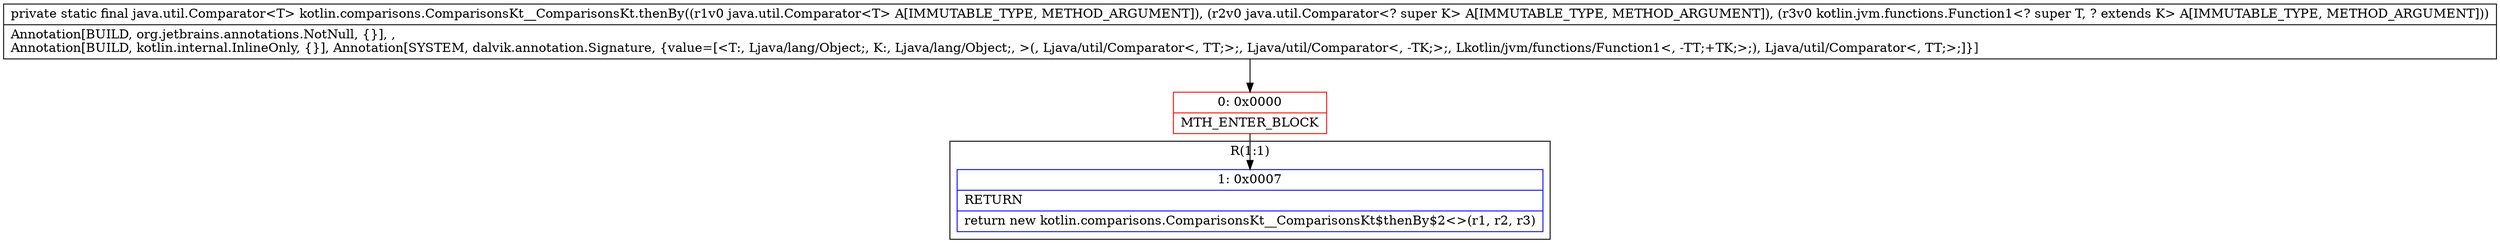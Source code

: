 digraph "CFG forkotlin.comparisons.ComparisonsKt__ComparisonsKt.thenBy(Ljava\/util\/Comparator;Ljava\/util\/Comparator;Lkotlin\/jvm\/functions\/Function1;)Ljava\/util\/Comparator;" {
subgraph cluster_Region_931387678 {
label = "R(1:1)";
node [shape=record,color=blue];
Node_1 [shape=record,label="{1\:\ 0x0007|RETURN\l|return new kotlin.comparisons.ComparisonsKt__ComparisonsKt$thenBy$2\<\>(r1, r2, r3)\l}"];
}
Node_0 [shape=record,color=red,label="{0\:\ 0x0000|MTH_ENTER_BLOCK\l}"];
MethodNode[shape=record,label="{private static final java.util.Comparator\<T\> kotlin.comparisons.ComparisonsKt__ComparisonsKt.thenBy((r1v0 java.util.Comparator\<T\> A[IMMUTABLE_TYPE, METHOD_ARGUMENT]), (r2v0 java.util.Comparator\<? super K\> A[IMMUTABLE_TYPE, METHOD_ARGUMENT]), (r3v0 kotlin.jvm.functions.Function1\<? super T, ? extends K\> A[IMMUTABLE_TYPE, METHOD_ARGUMENT]))  | Annotation[BUILD, org.jetbrains.annotations.NotNull, \{\}], , \lAnnotation[BUILD, kotlin.internal.InlineOnly, \{\}], Annotation[SYSTEM, dalvik.annotation.Signature, \{value=[\<T:, Ljava\/lang\/Object;, K:, Ljava\/lang\/Object;, \>(, Ljava\/util\/Comparator\<, TT;\>;, Ljava\/util\/Comparator\<, \-TK;\>;, Lkotlin\/jvm\/functions\/Function1\<, \-TT;+TK;\>;), Ljava\/util\/Comparator\<, TT;\>;]\}]\l}"];
MethodNode -> Node_0;
Node_0 -> Node_1;
}

